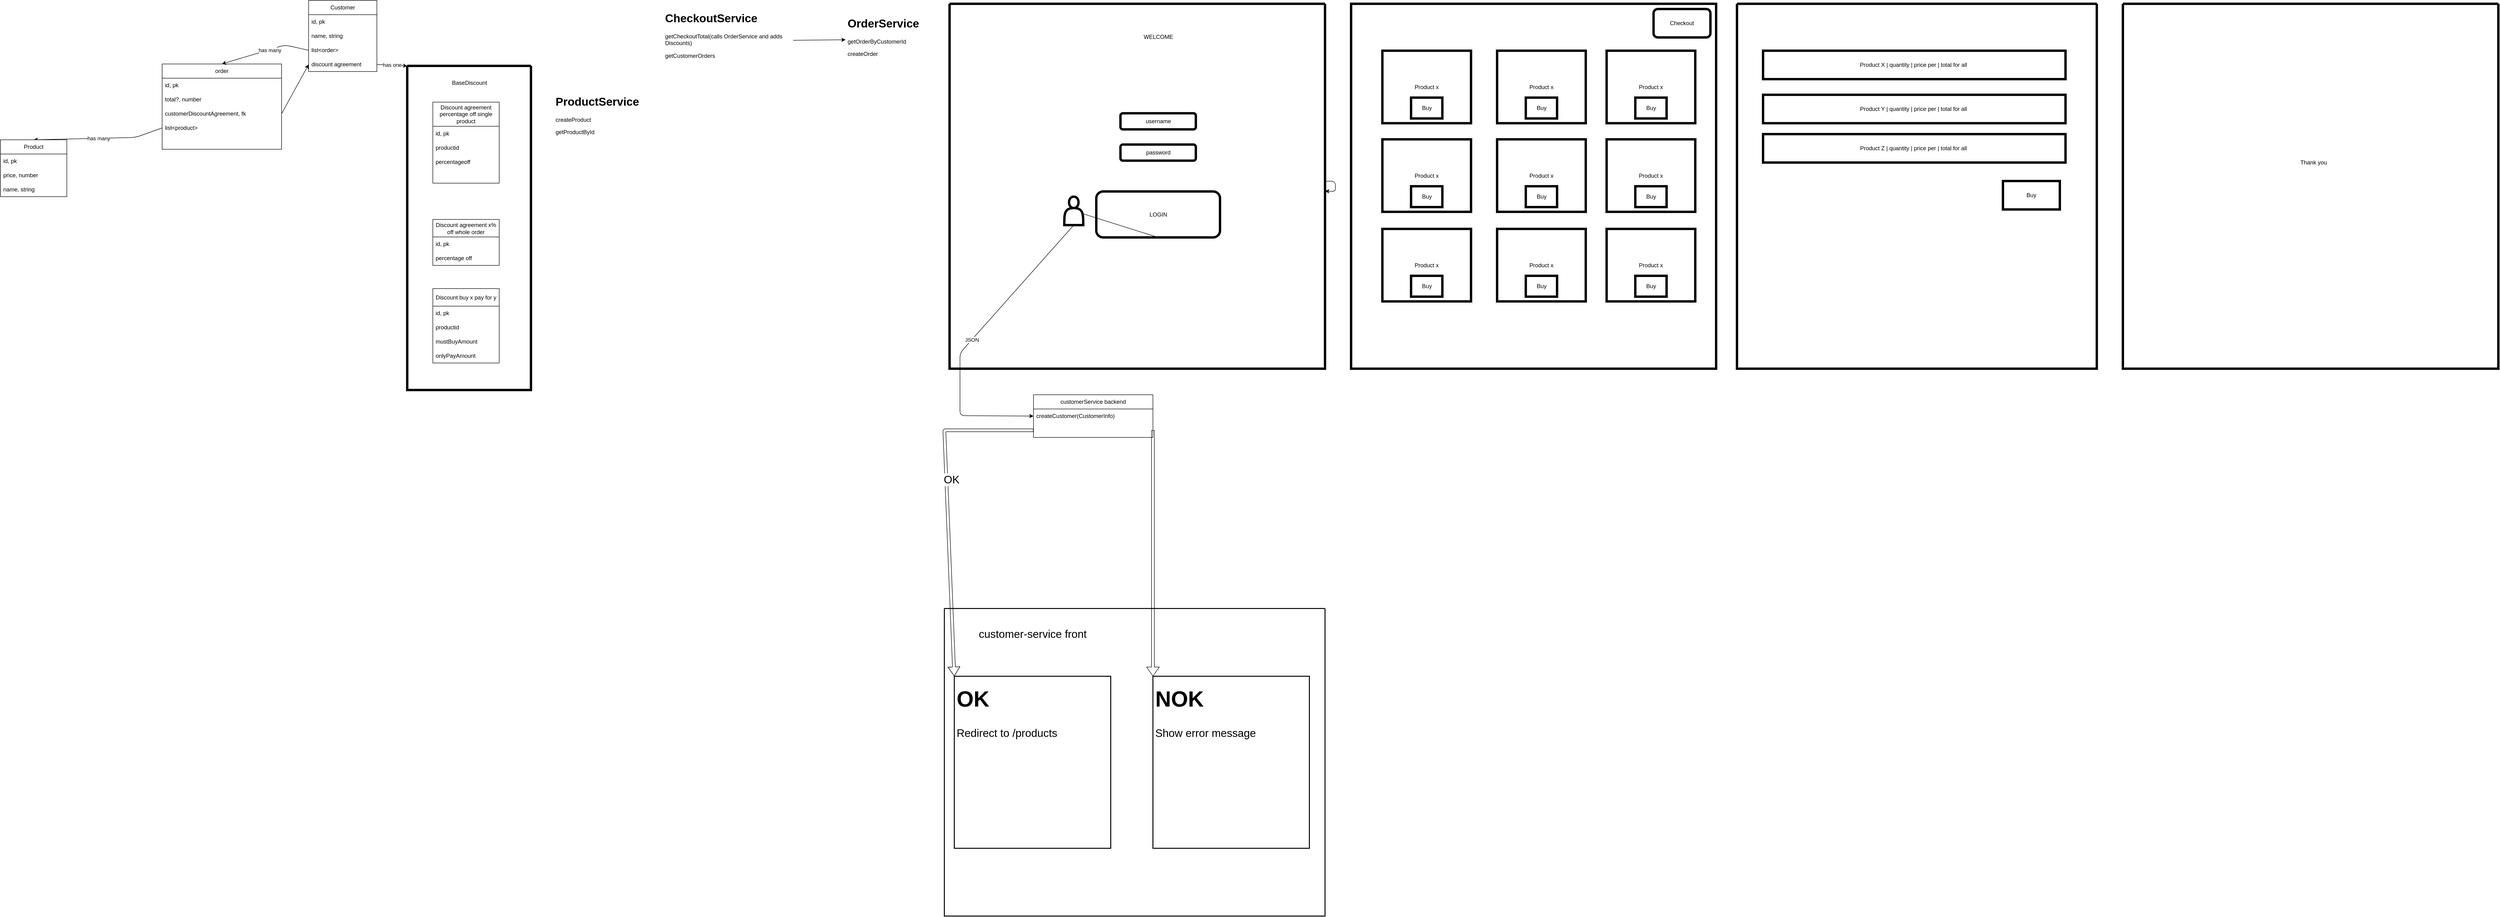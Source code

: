 <mxfile>
    <diagram id="INCnq-hAWFLIyqzAG73Q" name="Page-1">
        <mxGraphModel dx="3171" dy="1318" grid="1" gridSize="11" guides="1" tooltips="1" connect="1" arrows="1" fold="1" page="1" pageScale="1" pageWidth="827" pageHeight="1169" math="0" shadow="0">
            <root>
                <mxCell id="0"/>
                <mxCell id="1" parent="0"/>
                <mxCell id="10" value="order" style="swimlane;fontStyle=0;childLayout=stackLayout;horizontal=1;startSize=30;horizontalStack=0;resizeParent=1;resizeParentMax=0;resizeLast=0;collapsible=1;marginBottom=0;whiteSpace=wrap;html=1;swimlaneLine=1;strokeColor=default;arcSize=400;resizeHeight=1;" vertex="1" parent="1">
                    <mxGeometry x="11" y="160" width="252" height="180" as="geometry"/>
                </mxCell>
                <mxCell id="11" value="id, pk" style="text;strokeColor=none;fillColor=none;align=left;verticalAlign=middle;spacingLeft=4;spacingRight=4;overflow=hidden;points=[[0,0.5],[1,0.5]];portConstraint=eastwest;rotatable=0;whiteSpace=wrap;html=1;" vertex="1" parent="10">
                    <mxGeometry y="30" width="252" height="30" as="geometry"/>
                </mxCell>
                <mxCell id="12" value="total?, number" style="text;strokeColor=none;fillColor=none;align=left;verticalAlign=middle;spacingLeft=4;spacingRight=4;overflow=hidden;points=[[0,0.5],[1,0.5]];portConstraint=eastwest;rotatable=0;whiteSpace=wrap;html=1;" vertex="1" parent="10">
                    <mxGeometry y="60" width="252" height="30" as="geometry"/>
                </mxCell>
                <mxCell id="13" value="customerDiscountAgreement, fk" style="text;strokeColor=none;fillColor=none;align=left;verticalAlign=middle;spacingLeft=4;spacingRight=4;overflow=hidden;points=[[0,0.5],[1,0.5]];portConstraint=eastwest;rotatable=0;whiteSpace=wrap;html=1;imageAspect=1;" vertex="1" parent="10">
                    <mxGeometry y="90" width="252" height="30" as="geometry"/>
                </mxCell>
                <mxCell id="20" value="list&amp;lt;product&amp;gt;" style="text;strokeColor=none;fillColor=none;align=left;verticalAlign=middle;spacingLeft=4;spacingRight=4;overflow=hidden;points=[[0,0.5],[1,0.5]];portConstraint=eastwest;rotatable=0;whiteSpace=wrap;html=1;imageAspect=1;" vertex="1" parent="10">
                    <mxGeometry y="120" width="252" height="30" as="geometry"/>
                </mxCell>
                <mxCell id="21" style="text;strokeColor=none;fillColor=none;align=left;verticalAlign=middle;spacingLeft=4;spacingRight=4;overflow=hidden;points=[[0,0.5],[1,0.5]];portConstraint=eastwest;rotatable=0;whiteSpace=wrap;html=1;imageAspect=1;" vertex="1" parent="10">
                    <mxGeometry y="150" width="252" height="30" as="geometry"/>
                </mxCell>
                <mxCell id="22" value="Customer" style="swimlane;fontStyle=0;childLayout=stackLayout;horizontal=1;startSize=30;horizontalStack=0;resizeParent=1;resizeParentMax=0;resizeLast=0;collapsible=1;marginBottom=0;whiteSpace=wrap;html=1;strokeColor=default;" vertex="1" parent="1">
                    <mxGeometry x="320" y="26" width="144" height="150" as="geometry"/>
                </mxCell>
                <mxCell id="23" value="id, pk" style="text;strokeColor=none;fillColor=none;align=left;verticalAlign=middle;spacingLeft=4;spacingRight=4;overflow=hidden;points=[[0,0.5],[1,0.5]];portConstraint=eastwest;rotatable=0;whiteSpace=wrap;html=1;" vertex="1" parent="22">
                    <mxGeometry y="30" width="144" height="30" as="geometry"/>
                </mxCell>
                <mxCell id="24" value="name, string" style="text;strokeColor=none;fillColor=none;align=left;verticalAlign=middle;spacingLeft=4;spacingRight=4;overflow=hidden;points=[[0,0.5],[1,0.5]];portConstraint=eastwest;rotatable=0;whiteSpace=wrap;html=1;" vertex="1" parent="22">
                    <mxGeometry y="60" width="144" height="30" as="geometry"/>
                </mxCell>
                <mxCell id="25" value="list&amp;lt;order&amp;gt;" style="text;strokeColor=none;fillColor=none;align=left;verticalAlign=middle;spacingLeft=4;spacingRight=4;overflow=hidden;points=[[0,0.5],[1,0.5]];portConstraint=eastwest;rotatable=0;whiteSpace=wrap;html=1;" vertex="1" parent="22">
                    <mxGeometry y="90" width="144" height="30" as="geometry"/>
                </mxCell>
                <mxCell id="33" value="discount agreement" style="text;strokeColor=none;fillColor=none;align=left;verticalAlign=middle;spacingLeft=4;spacingRight=4;overflow=hidden;points=[[0,0.5],[1,0.5]];portConstraint=eastwest;rotatable=0;whiteSpace=wrap;html=1;" vertex="1" parent="22">
                    <mxGeometry y="120" width="144" height="30" as="geometry"/>
                </mxCell>
                <mxCell id="27" style="edgeStyle=none;html=1;exitX=0;exitY=0.5;exitDx=0;exitDy=0;entryX=0.5;entryY=0;entryDx=0;entryDy=0;" edge="1" parent="1" source="25" target="10">
                    <mxGeometry relative="1" as="geometry">
                        <mxPoint x="230" y="180" as="targetPoint"/>
                        <Array as="points">
                            <mxPoint x="270" y="120"/>
                        </Array>
                    </mxGeometry>
                </mxCell>
                <mxCell id="28" value="has many" style="edgeLabel;html=1;align=center;verticalAlign=middle;resizable=0;points=[];" vertex="1" connectable="0" parent="27">
                    <mxGeometry x="-0.106" y="1" relative="1" as="geometry">
                        <mxPoint as="offset"/>
                    </mxGeometry>
                </mxCell>
                <mxCell id="34" value="has one" style="edgeStyle=none;html=1;exitX=1;exitY=0.5;exitDx=0;exitDy=0;entryX=0;entryY=0;entryDx=0;entryDy=0;" edge="1" parent="1" source="33" target="54">
                    <mxGeometry relative="1" as="geometry">
                        <mxPoint x="504" y="54" as="targetPoint"/>
                        <Array as="points"/>
                    </mxGeometry>
                </mxCell>
                <mxCell id="35" value="has many" style="edgeStyle=none;html=1;exitX=0;exitY=0.5;exitDx=0;exitDy=0;entryX=0.5;entryY=0;entryDx=0;entryDy=0;" edge="1" parent="1" source="20" target="36">
                    <mxGeometry relative="1" as="geometry">
                        <mxPoint x="-32" y="378" as="targetPoint"/>
                        <Array as="points">
                            <mxPoint x="-45" y="315"/>
                        </Array>
                    </mxGeometry>
                </mxCell>
                <mxCell id="36" value="Product" style="swimlane;fontStyle=0;childLayout=stackLayout;horizontal=1;startSize=30;horizontalStack=0;resizeParent=1;resizeParentMax=0;resizeLast=0;collapsible=1;marginBottom=0;whiteSpace=wrap;html=1;strokeColor=default;" vertex="1" parent="1">
                    <mxGeometry x="-330" y="320" width="140" height="120" as="geometry"/>
                </mxCell>
                <mxCell id="37" value="id, pk" style="text;strokeColor=none;fillColor=none;align=left;verticalAlign=middle;spacingLeft=4;spacingRight=4;overflow=hidden;points=[[0,0.5],[1,0.5]];portConstraint=eastwest;rotatable=0;whiteSpace=wrap;html=1;" vertex="1" parent="36">
                    <mxGeometry y="30" width="140" height="30" as="geometry"/>
                </mxCell>
                <mxCell id="38" value="price, number" style="text;strokeColor=none;fillColor=none;align=left;verticalAlign=middle;spacingLeft=4;spacingRight=4;overflow=hidden;points=[[0,0.5],[1,0.5]];portConstraint=eastwest;rotatable=0;whiteSpace=wrap;html=1;" vertex="1" parent="36">
                    <mxGeometry y="60" width="140" height="30" as="geometry"/>
                </mxCell>
                <mxCell id="39" value="name, string" style="text;strokeColor=none;fillColor=none;align=left;verticalAlign=middle;spacingLeft=4;spacingRight=4;overflow=hidden;points=[[0,0.5],[1,0.5]];portConstraint=eastwest;rotatable=0;whiteSpace=wrap;html=1;" vertex="1" parent="36">
                    <mxGeometry y="90" width="140" height="30" as="geometry"/>
                </mxCell>
                <mxCell id="42" style="edgeStyle=none;html=1;exitX=1;exitY=0.5;exitDx=0;exitDy=0;entryX=0;entryY=0.5;entryDx=0;entryDy=0;" edge="1" parent="1" source="13" target="33">
                    <mxGeometry relative="1" as="geometry">
                        <mxPoint x="324" y="198" as="targetPoint"/>
                    </mxGeometry>
                </mxCell>
                <mxCell id="59" value="&lt;h1&gt;OrderService&lt;/h1&gt;&lt;p&gt;getOrderByCustomerId&lt;/p&gt;&lt;p&gt;createOrder&lt;/p&gt;&lt;p&gt;&lt;br&gt;&lt;/p&gt;&lt;p&gt;&lt;br&gt;&lt;/p&gt;&lt;p&gt;&lt;br&gt;&lt;/p&gt;&lt;p&gt;&lt;br&gt;&lt;/p&gt;" style="text;html=1;strokeColor=none;fillColor=none;spacing=5;spacingTop=-20;whiteSpace=wrap;overflow=hidden;rounded=0;strokeWidth=5;startSize=37;" vertex="1" parent="1">
                    <mxGeometry x="1452" y="55" width="190" height="412" as="geometry"/>
                </mxCell>
                <mxCell id="61" style="edgeStyle=none;html=1;exitX=1;exitY=0.5;exitDx=0;exitDy=0;entryX=0.004;entryY=0.131;entryDx=0;entryDy=0;entryPerimeter=0;startSize=37;" edge="1" parent="1" source="60" target="59">
                    <mxGeometry relative="1" as="geometry"/>
                </mxCell>
                <mxCell id="60" value="&lt;h1&gt;CheckoutService&lt;/h1&gt;&lt;p&gt;getCheckoutTotal(calls OrderService and adds Discounts)&lt;/p&gt;&lt;p&gt;getCustomerOrders&lt;/p&gt;&lt;p&gt;&lt;br&gt;&lt;/p&gt;" style="text;html=1;strokeColor=none;fillColor=none;spacing=5;spacingTop=-20;whiteSpace=wrap;overflow=hidden;rounded=0;strokeWidth=5;startSize=37;" vertex="1" parent="1">
                    <mxGeometry x="1067" y="44" width="275" height="132" as="geometry"/>
                </mxCell>
                <mxCell id="64" value="" style="swimlane;startSize=0;strokeColor=default;strokeWidth=5;fillColor=none;swimlaneLine=0;" vertex="1" parent="1">
                    <mxGeometry x="1672" y="33" width="792" height="770" as="geometry"/>
                </mxCell>
                <mxCell id="65" value="WELCOME" style="text;html=1;strokeColor=none;fillColor=none;align=center;verticalAlign=middle;whiteSpace=wrap;rounded=0;strokeWidth=5;startSize=37;" vertex="1" parent="64">
                    <mxGeometry x="309.5" y="55" width="261" height="30" as="geometry"/>
                </mxCell>
                <mxCell id="67" value="password" style="rounded=1;whiteSpace=wrap;html=1;strokeColor=default;strokeWidth=5;startSize=37;fillColor=none;" vertex="1" parent="64">
                    <mxGeometry x="360.5" y="297" width="159" height="34" as="geometry"/>
                </mxCell>
                <mxCell id="112" value="LOGIN" style="rounded=1;whiteSpace=wrap;html=1;strokeColor=default;strokeWidth=5;startSize=37;fillColor=none;" vertex="1" parent="64">
                    <mxGeometry x="309.5" y="396" width="261" height="97" as="geometry"/>
                </mxCell>
                <mxCell id="114" value="username" style="rounded=1;whiteSpace=wrap;html=1;strokeColor=default;strokeWidth=5;startSize=37;fillColor=none;" vertex="1" parent="64">
                    <mxGeometry x="360.5" y="231" width="159" height="34" as="geometry"/>
                </mxCell>
                <mxCell id="117" value="" style="endArrow=none;html=1;startSize=37;exitX=0.5;exitY=1;exitDx=0;exitDy=0;" edge="1" parent="64" source="112" target="116">
                    <mxGeometry width="50" height="50" relative="1" as="geometry">
                        <mxPoint x="2112" y="526" as="sourcePoint"/>
                        <mxPoint x="2112" y="946" as="targetPoint"/>
                    </mxGeometry>
                </mxCell>
                <mxCell id="116" value="" style="shape=actor;whiteSpace=wrap;html=1;strokeColor=default;strokeWidth=5;startSize=37;fillColor=none;" vertex="1" parent="64">
                    <mxGeometry x="242" y="407" width="40" height="60" as="geometry"/>
                </mxCell>
                <mxCell id="68" value="" style="rounded=0;whiteSpace=wrap;html=1;strokeColor=default;strokeWidth=5;startSize=37;fillColor=none;" vertex="1" parent="1">
                    <mxGeometry x="2519" y="33" width="770" height="770" as="geometry"/>
                </mxCell>
                <mxCell id="79" value="" style="group" vertex="1" connectable="0" parent="1">
                    <mxGeometry x="2585" y="132" width="187" height="153" as="geometry"/>
                </mxCell>
                <mxCell id="69" value="Product x" style="rounded=0;whiteSpace=wrap;html=1;strokeColor=default;strokeWidth=5;startSize=37;fillColor=none;" vertex="1" parent="79">
                    <mxGeometry width="187" height="153" as="geometry"/>
                </mxCell>
                <mxCell id="71" value="Buy" style="rounded=0;whiteSpace=wrap;html=1;strokeColor=default;strokeWidth=5;startSize=37;fillColor=none;" vertex="1" parent="79">
                    <mxGeometry x="60.5" y="99" width="66" height="44" as="geometry"/>
                </mxCell>
                <mxCell id="80" value="" style="group" vertex="1" connectable="0" parent="1">
                    <mxGeometry x="2827" y="132" width="187" height="153" as="geometry"/>
                </mxCell>
                <mxCell id="72" value="Product x" style="rounded=0;whiteSpace=wrap;html=1;strokeColor=default;strokeWidth=5;startSize=37;fillColor=none;" vertex="1" parent="80">
                    <mxGeometry width="187" height="153" as="geometry"/>
                </mxCell>
                <mxCell id="73" value="Buy" style="rounded=0;whiteSpace=wrap;html=1;strokeColor=default;strokeWidth=5;startSize=37;fillColor=none;" vertex="1" parent="80">
                    <mxGeometry x="60.5" y="99" width="66" height="44" as="geometry"/>
                </mxCell>
                <mxCell id="81" value="" style="group" vertex="1" connectable="0" parent="1">
                    <mxGeometry x="3058" y="132" width="187" height="153" as="geometry"/>
                </mxCell>
                <mxCell id="74" value="Product x" style="rounded=0;whiteSpace=wrap;html=1;strokeColor=default;strokeWidth=5;startSize=37;fillColor=none;" vertex="1" parent="81">
                    <mxGeometry width="187" height="153" as="geometry"/>
                </mxCell>
                <mxCell id="75" value="Buy" style="rounded=0;whiteSpace=wrap;html=1;strokeColor=default;strokeWidth=5;startSize=37;fillColor=none;" vertex="1" parent="81">
                    <mxGeometry x="60.5" y="99" width="66" height="44" as="geometry"/>
                </mxCell>
                <mxCell id="82" value="" style="group" vertex="1" connectable="0" parent="1">
                    <mxGeometry x="2585" y="319" width="187" height="153" as="geometry"/>
                </mxCell>
                <mxCell id="83" value="Product x" style="rounded=0;whiteSpace=wrap;html=1;strokeColor=default;strokeWidth=5;startSize=37;fillColor=none;" vertex="1" parent="82">
                    <mxGeometry width="187" height="153" as="geometry"/>
                </mxCell>
                <mxCell id="84" value="Buy" style="rounded=0;whiteSpace=wrap;html=1;strokeColor=default;strokeWidth=5;startSize=37;fillColor=none;" vertex="1" parent="82">
                    <mxGeometry x="60.5" y="99" width="66" height="44" as="geometry"/>
                </mxCell>
                <mxCell id="85" value="" style="group" vertex="1" connectable="0" parent="1">
                    <mxGeometry x="2827" y="319" width="187" height="153" as="geometry"/>
                </mxCell>
                <mxCell id="86" value="Product x" style="rounded=0;whiteSpace=wrap;html=1;strokeColor=default;strokeWidth=5;startSize=37;fillColor=none;" vertex="1" parent="85">
                    <mxGeometry width="187" height="153" as="geometry"/>
                </mxCell>
                <mxCell id="87" value="Buy" style="rounded=0;whiteSpace=wrap;html=1;strokeColor=default;strokeWidth=5;startSize=37;fillColor=none;" vertex="1" parent="85">
                    <mxGeometry x="60.5" y="99" width="66" height="44" as="geometry"/>
                </mxCell>
                <mxCell id="88" value="" style="group" vertex="1" connectable="0" parent="1">
                    <mxGeometry x="3058" y="319" width="187" height="153" as="geometry"/>
                </mxCell>
                <mxCell id="89" value="Product x" style="rounded=0;whiteSpace=wrap;html=1;strokeColor=default;strokeWidth=5;startSize=37;fillColor=none;" vertex="1" parent="88">
                    <mxGeometry width="187" height="153" as="geometry"/>
                </mxCell>
                <mxCell id="90" value="Buy" style="rounded=0;whiteSpace=wrap;html=1;strokeColor=default;strokeWidth=5;startSize=37;fillColor=none;" vertex="1" parent="88">
                    <mxGeometry x="60.5" y="99" width="66" height="44" as="geometry"/>
                </mxCell>
                <mxCell id="91" value="" style="group" vertex="1" connectable="0" parent="1">
                    <mxGeometry x="2585" y="508" width="187" height="153" as="geometry"/>
                </mxCell>
                <mxCell id="92" value="Product x" style="rounded=0;whiteSpace=wrap;html=1;strokeColor=default;strokeWidth=5;startSize=37;fillColor=none;" vertex="1" parent="91">
                    <mxGeometry width="187" height="153" as="geometry"/>
                </mxCell>
                <mxCell id="93" value="Buy" style="rounded=0;whiteSpace=wrap;html=1;strokeColor=default;strokeWidth=5;startSize=37;fillColor=none;" vertex="1" parent="91">
                    <mxGeometry x="60.5" y="99" width="66" height="44" as="geometry"/>
                </mxCell>
                <mxCell id="94" value="" style="group" vertex="1" connectable="0" parent="1">
                    <mxGeometry x="2827" y="508" width="187" height="153" as="geometry"/>
                </mxCell>
                <mxCell id="95" value="Product x" style="rounded=0;whiteSpace=wrap;html=1;strokeColor=default;strokeWidth=5;startSize=37;fillColor=none;" vertex="1" parent="94">
                    <mxGeometry width="187" height="153" as="geometry"/>
                </mxCell>
                <mxCell id="96" value="Buy" style="rounded=0;whiteSpace=wrap;html=1;strokeColor=default;strokeWidth=5;startSize=37;fillColor=none;" vertex="1" parent="94">
                    <mxGeometry x="60.5" y="99" width="66" height="44" as="geometry"/>
                </mxCell>
                <mxCell id="97" value="" style="group" vertex="1" connectable="0" parent="1">
                    <mxGeometry x="3058" y="508" width="187" height="153" as="geometry"/>
                </mxCell>
                <mxCell id="98" value="Product x" style="rounded=0;whiteSpace=wrap;html=1;strokeColor=default;strokeWidth=5;startSize=37;fillColor=none;" vertex="1" parent="97">
                    <mxGeometry width="187" height="153" as="geometry"/>
                </mxCell>
                <mxCell id="99" value="Buy" style="rounded=0;whiteSpace=wrap;html=1;strokeColor=default;strokeWidth=5;startSize=37;fillColor=none;" vertex="1" parent="97">
                    <mxGeometry x="60.5" y="99" width="66" height="44" as="geometry"/>
                </mxCell>
                <mxCell id="101" value="" style="group" vertex="1" connectable="0" parent="1">
                    <mxGeometry x="528" y="164" width="261" height="684" as="geometry"/>
                </mxCell>
                <mxCell id="55" value="" style="group" vertex="1" connectable="0" parent="101">
                    <mxGeometry width="261" height="684" as="geometry"/>
                </mxCell>
                <mxCell id="43" value="Discount agreement x% off whole order" style="swimlane;fontStyle=0;childLayout=stackLayout;horizontal=1;startSize=37;horizontalStack=0;resizeParent=1;resizeParentMax=0;resizeLast=0;collapsible=1;marginBottom=0;whiteSpace=wrap;html=1;strokeColor=default;" vertex="1" parent="55">
                    <mxGeometry x="54" y="324" width="140" height="97" as="geometry"/>
                </mxCell>
                <mxCell id="44" value="id, pk" style="text;strokeColor=none;fillColor=none;align=left;verticalAlign=middle;spacingLeft=4;spacingRight=4;overflow=hidden;points=[[0,0.5],[1,0.5]];portConstraint=eastwest;rotatable=0;whiteSpace=wrap;html=1;" vertex="1" parent="43">
                    <mxGeometry y="37" width="140" height="30" as="geometry"/>
                </mxCell>
                <mxCell id="46" value="percentage off" style="text;strokeColor=none;fillColor=none;align=left;verticalAlign=middle;spacingLeft=4;spacingRight=4;overflow=hidden;points=[[0,0.5],[1,0.5]];portConstraint=eastwest;rotatable=0;whiteSpace=wrap;html=1;" vertex="1" parent="43">
                    <mxGeometry y="67" width="140" height="30" as="geometry"/>
                </mxCell>
                <mxCell id="48" value="Discount buy x pay for y" style="swimlane;fontStyle=0;childLayout=stackLayout;horizontal=1;startSize=37;horizontalStack=0;resizeParent=1;resizeParentMax=0;resizeLast=0;collapsible=1;marginBottom=0;whiteSpace=wrap;html=1;strokeColor=default;" vertex="1" parent="55">
                    <mxGeometry x="54" y="470" width="140" height="157" as="geometry"/>
                </mxCell>
                <mxCell id="49" value="id, pk" style="text;strokeColor=none;fillColor=none;align=left;verticalAlign=middle;spacingLeft=4;spacingRight=4;overflow=hidden;points=[[0,0.5],[1,0.5]];portConstraint=eastwest;rotatable=0;whiteSpace=wrap;html=1;" vertex="1" parent="48">
                    <mxGeometry y="37" width="140" height="30" as="geometry"/>
                </mxCell>
                <mxCell id="50" value="productid" style="text;strokeColor=none;fillColor=none;align=left;verticalAlign=middle;spacingLeft=4;spacingRight=4;overflow=hidden;points=[[0,0.5],[1,0.5]];portConstraint=eastwest;rotatable=0;whiteSpace=wrap;html=1;" vertex="1" parent="48">
                    <mxGeometry y="67" width="140" height="30" as="geometry"/>
                </mxCell>
                <mxCell id="51" value="mustBuyAmount" style="text;strokeColor=none;fillColor=none;align=left;verticalAlign=middle;spacingLeft=4;spacingRight=4;overflow=hidden;points=[[0,0.5],[1,0.5]];portConstraint=eastwest;rotatable=0;whiteSpace=wrap;html=1;" vertex="1" parent="48">
                    <mxGeometry y="97" width="140" height="30" as="geometry"/>
                </mxCell>
                <mxCell id="52" value="onlyPayAmount" style="text;strokeColor=none;fillColor=none;align=left;verticalAlign=middle;spacingLeft=4;spacingRight=4;overflow=hidden;points=[[0,0.5],[1,0.5]];portConstraint=eastwest;rotatable=0;whiteSpace=wrap;html=1;" vertex="1" parent="48">
                    <mxGeometry y="127" width="140" height="30" as="geometry"/>
                </mxCell>
                <mxCell id="54" value="" style="swimlane;startSize=0;strokeColor=default;strokeWidth=5;fillColor=none;" vertex="1" parent="55">
                    <mxGeometry width="261" height="684" as="geometry"/>
                </mxCell>
                <mxCell id="29" value="Discount agreement percentage off single product" style="swimlane;fontStyle=0;childLayout=stackLayout;horizontal=1;startSize=51;horizontalStack=0;resizeParent=1;resizeParentMax=0;resizeLast=0;collapsible=1;marginBottom=0;whiteSpace=wrap;html=1;strokeColor=default;" vertex="1" parent="54">
                    <mxGeometry x="54" y="76.5" width="140" height="171" as="geometry">
                        <mxRectangle x="576" y="135" width="306" height="51" as="alternateBounds"/>
                    </mxGeometry>
                </mxCell>
                <mxCell id="30" value="id, pk" style="text;strokeColor=none;fillColor=none;align=left;verticalAlign=middle;spacingLeft=4;spacingRight=4;overflow=hidden;points=[[0,0.5],[1,0.5]];portConstraint=eastwest;rotatable=0;whiteSpace=wrap;html=1;" vertex="1" parent="29">
                    <mxGeometry y="51" width="140" height="30" as="geometry"/>
                </mxCell>
                <mxCell id="31" value="productid" style="text;strokeColor=none;fillColor=none;align=left;verticalAlign=middle;spacingLeft=4;spacingRight=4;overflow=hidden;points=[[0,0.5],[1,0.5]];portConstraint=eastwest;rotatable=0;whiteSpace=wrap;html=1;" vertex="1" parent="29">
                    <mxGeometry y="81" width="140" height="30" as="geometry"/>
                </mxCell>
                <mxCell id="32" value="percentageoff" style="text;strokeColor=none;fillColor=none;align=left;verticalAlign=middle;spacingLeft=4;spacingRight=4;overflow=hidden;points=[[0,0.5],[1,0.5]];portConstraint=eastwest;rotatable=0;whiteSpace=wrap;html=1;" vertex="1" parent="29">
                    <mxGeometry y="111" width="140" height="30" as="geometry"/>
                </mxCell>
                <mxCell id="47" style="text;strokeColor=none;fillColor=none;align=left;verticalAlign=middle;spacingLeft=4;spacingRight=4;overflow=hidden;points=[[0,0.5],[1,0.5]];portConstraint=eastwest;rotatable=0;whiteSpace=wrap;html=1;" vertex="1" parent="29">
                    <mxGeometry y="141" width="140" height="30" as="geometry"/>
                </mxCell>
                <mxCell id="56" value="BaseDiscount" style="text;html=1;align=center;verticalAlign=middle;resizable=0;points=[];autosize=1;strokeColor=none;fillColor=none;" vertex="1" parent="101">
                    <mxGeometry x="81" y="22" width="99" height="27" as="geometry"/>
                </mxCell>
                <mxCell id="102" value="Checkout" style="rounded=1;whiteSpace=wrap;html=1;strokeColor=default;strokeWidth=5;startSize=37;fillColor=none;" vertex="1" parent="1">
                    <mxGeometry x="3157" y="44" width="120" height="60" as="geometry"/>
                </mxCell>
                <mxCell id="103" value="" style="swimlane;startSize=0;strokeColor=default;strokeWidth=5;fillColor=none;" vertex="1" parent="1">
                    <mxGeometry x="3333" y="33" width="759" height="770" as="geometry"/>
                </mxCell>
                <mxCell id="106" value="Product X | quantity | price per | total for all&amp;nbsp;" style="rounded=0;whiteSpace=wrap;html=1;strokeColor=default;strokeWidth=5;startSize=37;fillColor=none;" vertex="1" parent="103">
                    <mxGeometry x="55" y="99" width="638" height="60" as="geometry"/>
                </mxCell>
                <mxCell id="107" value="Product Y | quantity | price per | total for all&amp;nbsp;" style="rounded=0;whiteSpace=wrap;html=1;strokeColor=default;strokeWidth=5;startSize=37;fillColor=none;" vertex="1" parent="103">
                    <mxGeometry x="55" y="192" width="638" height="60" as="geometry"/>
                </mxCell>
                <mxCell id="108" value="Product Z | quantity | price per | total for all&amp;nbsp;" style="rounded=0;whiteSpace=wrap;html=1;strokeColor=default;strokeWidth=5;startSize=37;fillColor=none;" vertex="1" parent="103">
                    <mxGeometry x="55" y="275" width="638" height="60" as="geometry"/>
                </mxCell>
                <mxCell id="109" value="Buy" style="rounded=0;whiteSpace=wrap;html=1;strokeColor=default;strokeWidth=5;startSize=37;fillColor=none;" vertex="1" parent="103">
                    <mxGeometry x="561" y="374" width="120" height="60" as="geometry"/>
                </mxCell>
                <mxCell id="104" value="&lt;h1&gt;ProductService&lt;/h1&gt;&lt;p&gt;createProduct&lt;/p&gt;&lt;p&gt;getProductById&lt;/p&gt;" style="text;html=1;strokeColor=none;fillColor=none;spacing=5;spacingTop=-20;whiteSpace=wrap;overflow=hidden;rounded=0;strokeWidth=5;startSize=37;" vertex="1" parent="1">
                    <mxGeometry x="836" y="220" width="190" height="120" as="geometry"/>
                </mxCell>
                <mxCell id="110" value="" style="swimlane;startSize=0;strokeColor=default;strokeWidth=5;fillColor=none;" vertex="1" parent="1">
                    <mxGeometry x="4147" y="33" width="792" height="770" as="geometry"/>
                </mxCell>
                <mxCell id="111" value="Thank you" style="text;html=1;align=center;verticalAlign=middle;resizable=0;points=[];autosize=1;strokeColor=none;fillColor=none;" vertex="1" parent="110">
                    <mxGeometry x="363" y="318.5" width="77" height="33" as="geometry"/>
                </mxCell>
                <mxCell id="131" value="customerService backend" style="swimlane;fontStyle=0;childLayout=stackLayout;horizontal=1;startSize=30;horizontalStack=0;resizeParent=1;resizeParentMax=0;resizeLast=0;collapsible=1;marginBottom=0;whiteSpace=wrap;html=1;swimlaneLine=1;strokeColor=default;arcSize=400;resizeHeight=1;" vertex="1" parent="1">
                    <mxGeometry x="1849" y="858" width="252" height="90" as="geometry"/>
                </mxCell>
                <mxCell id="132" value="createCustomer(CustomerInfo)" style="text;strokeColor=none;fillColor=none;align=left;verticalAlign=middle;spacingLeft=4;spacingRight=4;overflow=hidden;points=[[0,0.5],[1,0.5]];portConstraint=eastwest;rotatable=0;whiteSpace=wrap;html=1;" vertex="1" parent="131">
                    <mxGeometry y="30" width="252" height="30" as="geometry"/>
                </mxCell>
                <mxCell id="136" style="text;strokeColor=none;fillColor=none;align=left;verticalAlign=middle;spacingLeft=4;spacingRight=4;overflow=hidden;points=[[0,0.5],[1,0.5]];portConstraint=eastwest;rotatable=0;whiteSpace=wrap;html=1;imageAspect=1;" vertex="1" parent="131">
                    <mxGeometry y="60" width="252" height="30" as="geometry"/>
                </mxCell>
                <mxCell id="115" value="JSON" style="endArrow=classic;html=1;startSize=37;exitX=0.5;exitY=1;exitDx=0;exitDy=0;startArrow=none;entryX=0;entryY=0.5;entryDx=0;entryDy=0;" edge="1" parent="1" source="116" target="132">
                    <mxGeometry width="50" height="50" relative="1" as="geometry">
                        <mxPoint x="2134" y="655" as="sourcePoint"/>
                        <mxPoint x="1628" y="913" as="targetPoint"/>
                        <Array as="points">
                            <mxPoint x="1694" y="770"/>
                            <mxPoint x="1694" y="902"/>
                        </Array>
                    </mxGeometry>
                </mxCell>
                <mxCell id="141" style="edgeStyle=none;html=1;fontSize=23;startSize=37;" edge="1" parent="1" source="64" target="64">
                    <mxGeometry relative="1" as="geometry"/>
                </mxCell>
                <mxCell id="154" style="edgeStyle=none;shape=flexArrow;html=1;fontSize=23;endWidth=18;endSize=6.04;strokeWidth=1;startSize=3;width=6;entryX=0;entryY=0;entryDx=0;entryDy=0;exitX=0;exitY=0.5;exitDx=0;exitDy=0;" edge="1" parent="1" source="136" target="155">
                    <mxGeometry relative="1" as="geometry">
                        <mxPoint x="2001" y="1169" as="targetPoint"/>
                        <mxPoint x="2012" y="933" as="sourcePoint"/>
                        <Array as="points">
                            <mxPoint x="1661" y="933"/>
                        </Array>
                    </mxGeometry>
                </mxCell>
                <mxCell id="156" value="OK" style="edgeLabel;html=1;align=center;verticalAlign=middle;resizable=0;points=[];fontSize=23;" vertex="1" connectable="0" parent="154">
                    <mxGeometry x="-0.17" y="9" relative="1" as="geometry">
                        <mxPoint x="1" y="-1" as="offset"/>
                    </mxGeometry>
                </mxCell>
                <mxCell id="155" value="&lt;h1&gt;OK&lt;/h1&gt;&lt;p&gt;Redirect to /products&lt;/p&gt;" style="text;html=1;strokeColor=default;fillColor=none;spacing=5;spacingTop=-20;whiteSpace=wrap;overflow=hidden;rounded=0;strokeWidth=2;fontSize=23;startSize=37;" vertex="1" parent="1">
                    <mxGeometry x="1682" y="1452" width="330" height="363" as="geometry"/>
                </mxCell>
                <mxCell id="158" value="" style="endArrow=classic;html=1;strokeWidth=1;fontSize=23;startSize=3;shape=flexArrow;width=6;exitX=1;exitY=0.5;exitDx=0;exitDy=0;entryX=0;entryY=0;entryDx=0;entryDy=0;" edge="1" parent="1" source="136" target="159">
                    <mxGeometry width="50" height="50" relative="1" as="geometry">
                        <mxPoint x="2321" y="996" as="sourcePoint"/>
                        <mxPoint x="2068" y="1199" as="targetPoint"/>
                    </mxGeometry>
                </mxCell>
                <mxCell id="159" value="&lt;h1&gt;NOK&lt;/h1&gt;&lt;p&gt;Show error message&lt;/p&gt;" style="text;html=1;strokeColor=default;fillColor=none;spacing=5;spacingTop=-20;whiteSpace=wrap;overflow=hidden;rounded=0;strokeWidth=2;fontSize=23;startSize=37;" vertex="1" parent="1">
                    <mxGeometry x="2101" y="1452" width="330" height="363" as="geometry"/>
                </mxCell>
                <mxCell id="160" value="" style="swimlane;startSize=0;strokeColor=default;strokeWidth=2;fontFamily=Helvetica;fontSize=23;fontColor=default;fillColor=none;" vertex="1" parent="1">
                    <mxGeometry x="1661" y="1309" width="803" height="649" as="geometry"/>
                </mxCell>
                <mxCell id="161" value="customer-service front" style="text;html=1;align=center;verticalAlign=middle;resizable=0;points=[];autosize=1;strokeColor=none;fillColor=none;fontSize=23;fontFamily=Helvetica;fontColor=default;" vertex="1" parent="160">
                    <mxGeometry x="59.5" y="32" width="253" height="44" as="geometry"/>
                </mxCell>
            </root>
        </mxGraphModel>
    </diagram>
</mxfile>